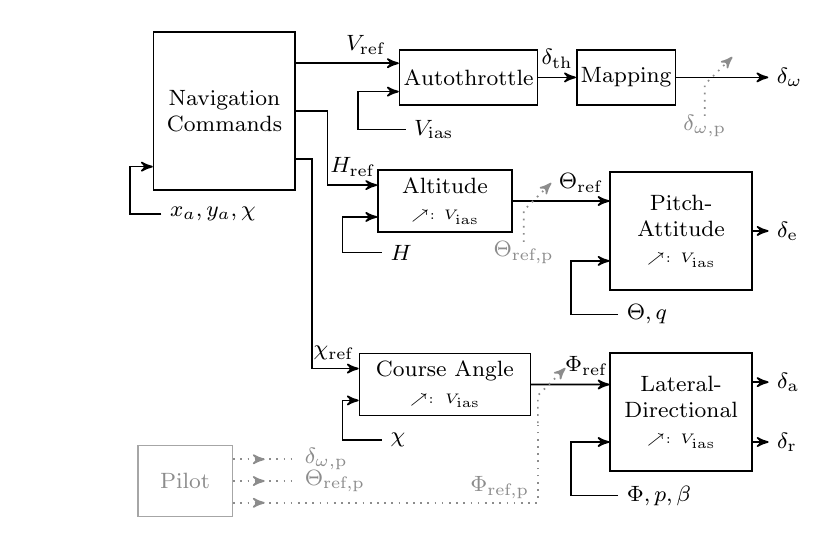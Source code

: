 \usetikzlibrary{positioning,plotmarks, matrix, arrows, calc, shapes}
\tikzstyle{blockdiag}	= [node distance=12mm, >=stealth', semithick]
\tikzstyle{block}			= [draw, rectangle, minimum width=1.7cm, minimum 
height=0.7cm]
\tikzstyle{point}			= [draw,circle,inner sep=0pt, minimum size=0pt]
\tikzstyle{sum} = [draw,circle,inner sep=0pt, minimum size=6pt]
\tikzstyle{connector} = [draw,circle,inner sep=0pt, minimum size=2pt, 
fill=black]
\tikzstyle{gain} = [draw,regular polygon, regular polygon 	sides=3,thick,minimum height=3em,minimum width=4em, rotate=30]
\tikzstyle{bguide} = [rectangle,minimum height=3em,minimum	width=4em]
\tikzstyle{line} = [thick]
\tikzstyle{branch} = [circle,inner sep=0pt,minimum size=1mm,fill=black,draw=black]
\tikzstyle{guide} = [anchor=center]


\definecolor{blue}{rgb}{0.0,0.447,0.741}%
\definecolor{red}{rgb}{0.85,0.325,0.098}%
\definecolor{gr1}{rgb}{0.55,0.55,0.55}%

\footnotesize
\begin{tikzpicture}[blockdiag, auto]

% Blocks
\node at (0,5) (Autothrottle) {\! \!};
	%\draw[->] ($(Autothrottle.south)+(-8mm,-3mm)$)  -- ++(-0.6cm,0) node[pos=0,right] {$V_\text{ias}$}  |- ($(Autothrottle.south west)!0.25!(Autothrottle.north west)$);
	%\draw[->] (Autothrottle.east)  -- ++(.2cm,0) node[pos=1,right] {$\delta_\text{th}$};

\node[block] at (-2.7,5) (Autothrottle2) {\!Autothrottle\!};
	\draw[->] ($(Autothrottle2.south)+(-8mm,-3mm)$)  -- ++(-0.6cm,0) node[pos=0,right] {$V_\text{ias}$}  |- ($(Autothrottle2.south west)!0.25!(Autothrottle2.north west)$);
	

\node[block, right of=Autothrottle, xshift=-1.9cm, minimum width=1cm]  (map) {\!Mapping\!};
	\draw[->] (map.east)  -- ++(1.17cm,0) node[pos=1,right] {$\delta_\omega$};
	\draw[->] (Autothrottle2.east)  -- (map.west) node[pos=.5,above] {$\delta_\text{th}$};
	
	
\node[block,below of=Autothrottle, yshift=-0.75cm, text width=1.6cm,minimum height=1.5cm,align=center] (Pitch Tracker) {Pitch-Attitude \tiny{ $\nearrow:V_{\text{ias}}$}};
	\draw[->] ($(Pitch Tracker.south)+(-8mm,-3mm)$)  -- ++(-0.6cm,0) node[pos=0,right] {$\Theta,q$}  |- ($(Pitch Tracker.south west)!0.25!(Pitch Tracker.north west)$);
	\draw[->] (Pitch Tracker.east)  -- ++(0.2cm,0) node[pos=1,right] {$\delta_\text{e}$};

\node[block,below of=Pitch Tracker, yshift=-1.1cm, text width=1.6cm, minimum height=1.5cm,align=center] (Lat Tracker) {Lateral-Directional \tiny{ $\nearrow:V_{\text{ias}}$}};
	\draw[->] ($(Lat Tracker.south)+(-8mm,-3mm)$)  -- ++(-0.6cm,0) node[pos=0,right] {$\Phi, p, \beta$}  |- ($(Lat Tracker.south west)!0.25!(Lat Tracker.north west)$);
	\draw[->] ($(Lat Tracker.south east)!0.75!(Lat Tracker.north east)$)  -- ++(0.2cm,0) node[pos=1,right] {$\delta_\text{a}$};
	\draw[->] ($(Lat Tracker.south east)!0.25!(Lat Tracker.north east)$)  -- ++(0.2cm,0) node[pos=1,right] {$\delta_\text{r}$};

\node[block,left of=Pitch Tracker, xshift=-1.8cm,  text width=1.45cm, yshift=0.38cm, align=center] (h Tracker) {Altitude \tiny{ $\nearrow:V_{\text{ias}}$}};
	\draw[->] ($(h Tracker.south)+(-8mm,-2.5mm)$)  -- ++(-0.5cm,0) node[pos=0,right] {$H$} |- ($(h Tracker.south west)!0.25!(h Tracker.north west)$);
	\draw[->]  ($(h Tracker.south east)!0.5!(h Tracker.north east)$) -- ($(Pitch Tracker.south west)!0.75!(Pitch Tracker.north west)$) node[pos=0.7] {$\Theta_{\text{ref}}$};

\node[block,left of=Lat Tracker, xshift=-1.8cm, yshift=0.35cm,  text width=1.97cm ,align=center] (Course tracker) {Course Angle  \tiny{$\nearrow:V_{\text{ias}}$} };
	\draw[->] ($(Course tracker.south)+(-8mm,-3mm)$)  -- ++(-0.5cm,0) node[pos=0,right] {$\chi$} |- ($(Course tracker.south west)!0.25!(Course tracker.north west)$);
	\draw[->]  (Course tracker.east) -- ($(Lat Tracker.south west)!0.73!(Lat Tracker.north west)$) node[pos=0.7,above] {$\Phi_{\text{ref}}$};



% OUTER LOOP
\node[block,left of=Autothrottle, xshift=-4.6cm, yshift=-0.426cm,minimum width=1.6cm,minimum height=2cm,text width=1.6cm,align=center] (NAV) {Navigation Commands};
	\draw[->] ($(NAV.south)+(-8mm,-3mm)$)  -- ++(-0.4cm,0) node[pos=0,right] {$x_a, y_a,\chi$}  |- ($(NAV.south west)!0.15!(NAV.north west)$);
	
%\node[block,above of=NAV, yshift=0.35cm,minimum width=2cm] (Flare) {Flare};
	%\draw[->] ($(Flare.south)+(-8mm,-3mm)$)  -- ++(-0.6cm,0) node[pos=0,right] {$H$}  |- ($(Flare.south west)!0.5!(Flare.north west)$);
	
%\node[block,below of=LOC, yshift=-3.0mm,minimum width=2cm] (Decrab) {Decrab};
	%\draw[->] ($(Decrab.south)+(-8mm,-3mm)$)  -- ++(-0.6cm,0) node[pos=0,right] {$\Psi$}  |- ($(Decrab.south west)!0.5!(Decrab.north west)$);	



%\draw[->] ($(Autothrottle.south west)!0.75!(Autothrottle.north west)$) ++(-0.5cm,0cm) -- ($(Autothrottle.south west)!0.75!(Autothrottle.north west)$) node[pos=0,left] {$V_\text{ref}$};
\draw[->]   ($(NAV.south east)!0.5!(NAV.north east)$) -- ++ (4mm,0mm) |- ($(h Tracker.south west)!0.75!(h Tracker.north west)$) node[pos=0.75] {$H_{\text{ref}}$};
\draw[->]  ($(NAV.south east)!0.2!(NAV.north east)$) -- ++ (2mm,0mm) |- ($(Course tracker.south west)!0.75!(Course tracker.north west)$) node[pos=.73]{$\chi_{\text{ref}}$};
\draw[->]  ($(NAV.south east)!0.8!(NAV.north east)$) -- ++ (7mm,0mm) |-  ($(Autothrottle2.south west)!0.75!(Autothrottle2.north west)$) node[pos=0.65]{$V_\text{ref}$};

\node[point, left of = Autothrottle, xshift=1.5cm, yshift=-.5cm, color=gr1](p1){};
\draw[color=gr1, dotted,->]  (p1.north)  -- ++(-0mm,4mm)  node[pos=0.3,below]  {$\delta_{\omega,\text{p}}$} -- ++(3.5mm,3.5mm);
\node[point, left of = Pitch Tracker, xshift=-.8cm, yshift=-.15cm, color=gr1](p2){};
\draw[color=gr1, dotted,->]  (p2.north) -- ++(-0mm,4mm)  node[pos=0.3,below]  {$\Theta_\text{ref,p}$} -- ++(3.5mm,3.5mm);
\node[point, left of = Lat Tracker, xshift=-.62cm, yshift=-.15cm, color=gr1](p3){};
\draw[color=gr1, dotted,->]  (p3.north) -- ++(-0mm,3.5mm) -- ++(3.5mm,3.5mm);

\node[block,below of=NAV, xshift=-.5cm, yshift=-3.5cm, draw opacity = .35, text=gr1,minimum height=.9cm, minimum width = 1.2cm] (pilot) {Pilot};
\draw[-, color=gr1, dotted] ($(pilot.south east)!0.8!(pilot.north east)$)  -- ++(.8cm,0) node[pos=1,right] {$\delta_{\omega,\text{p}}$};
\draw[-, color=gr1, dotted] ($(pilot.south east)!0.5!(pilot.north east)$)  -- ++(.8cm,0) node[pos=1,right] {$\Theta_\text{ref,p}$};
\draw[-, color=gr1, dotted] ($(pilot.south east)!0.2!(pilot.north east)$)  -| (p3.south) node[pos=.6,right, left] {$\Phi_\text{ref,p}$};
\draw[->, color=gr1, dotted] ($(pilot.south east)!0.8!(pilot.north east)$)  -- ++(0.4cm,0) node[pos=1,right]{ };
\draw[->, color=gr1, dotted] ($(pilot.south east)!0.5!(pilot.north east)$)  -- ++(0.4cm,0) node[pos=1,right]{ };
\draw[->, color=gr1, dotted] ($(pilot.south east)!0.2!(pilot.north east)$)  -- ++(0.4cm,0) node[pos=1,right]{ };


\end{tikzpicture}